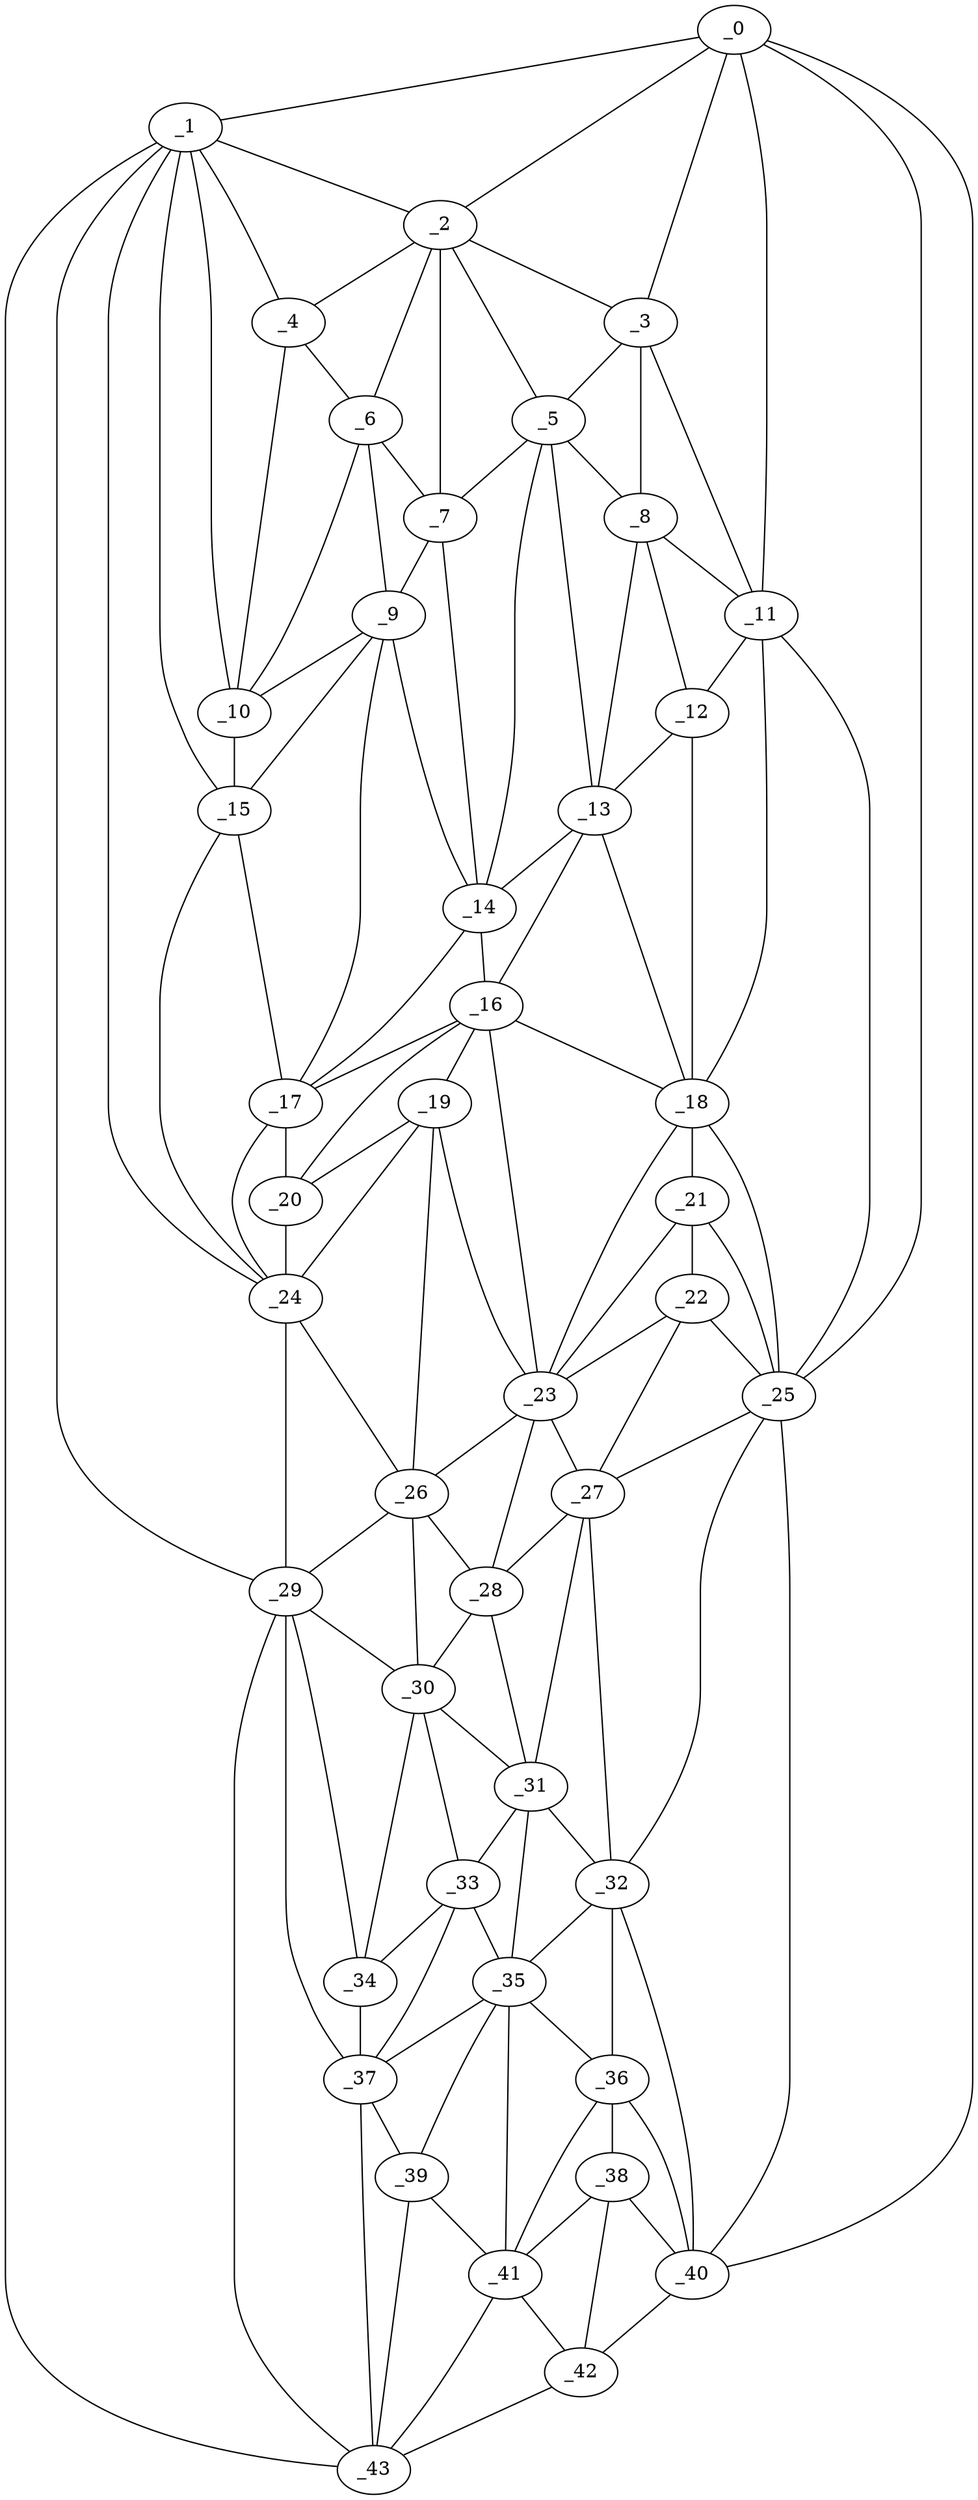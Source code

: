 graph "obj79__345.gxl" {
	_0	 [x=6,
		y=44];
	_1	 [x=19,
		y=95];
	_0 -- _1	 [valence=1];
	_2	 [x=20,
		y=62];
	_0 -- _2	 [valence=1];
	_3	 [x=25,
		y=54];
	_0 -- _3	 [valence=2];
	_11	 [x=42,
		y=48];
	_0 -- _11	 [valence=1];
	_25	 [x=74,
		y=44];
	_0 -- _25	 [valence=1];
	_40	 [x=108,
		y=33];
	_0 -- _40	 [valence=1];
	_1 -- _2	 [valence=2];
	_4	 [x=29,
		y=90];
	_1 -- _4	 [valence=2];
	_10	 [x=41,
		y=88];
	_1 -- _10	 [valence=2];
	_15	 [x=45,
		y=88];
	_1 -- _15	 [valence=2];
	_24	 [x=71,
		y=84];
	_1 -- _24	 [valence=2];
	_29	 [x=84,
		y=83];
	_1 -- _29	 [valence=1];
	_43	 [x=125,
		y=82];
	_1 -- _43	 [valence=1];
	_2 -- _3	 [valence=2];
	_2 -- _4	 [valence=1];
	_5	 [x=34,
		y=62];
	_2 -- _5	 [valence=2];
	_6	 [x=34,
		y=82];
	_2 -- _6	 [valence=2];
	_7	 [x=35,
		y=74];
	_2 -- _7	 [valence=1];
	_3 -- _5	 [valence=2];
	_8	 [x=37,
		y=52];
	_3 -- _8	 [valence=1];
	_3 -- _11	 [valence=2];
	_4 -- _6	 [valence=2];
	_4 -- _10	 [valence=1];
	_5 -- _7	 [valence=2];
	_5 -- _8	 [valence=2];
	_13	 [x=44,
		y=60];
	_5 -- _13	 [valence=2];
	_14	 [x=44,
		y=73];
	_5 -- _14	 [valence=2];
	_6 -- _7	 [valence=2];
	_9	 [x=39,
		y=79];
	_6 -- _9	 [valence=1];
	_6 -- _10	 [valence=2];
	_7 -- _9	 [valence=2];
	_7 -- _14	 [valence=2];
	_8 -- _11	 [valence=2];
	_12	 [x=42,
		y=52];
	_8 -- _12	 [valence=1];
	_8 -- _13	 [valence=1];
	_9 -- _10	 [valence=1];
	_9 -- _14	 [valence=1];
	_9 -- _15	 [valence=1];
	_17	 [x=52,
		y=86];
	_9 -- _17	 [valence=2];
	_10 -- _15	 [valence=1];
	_11 -- _12	 [valence=1];
	_18	 [x=56,
		y=48];
	_11 -- _18	 [valence=2];
	_11 -- _25	 [valence=2];
	_12 -- _13	 [valence=2];
	_12 -- _18	 [valence=2];
	_13 -- _14	 [valence=2];
	_16	 [x=51,
		y=73];
	_13 -- _16	 [valence=2];
	_13 -- _18	 [valence=1];
	_14 -- _16	 [valence=2];
	_14 -- _17	 [valence=1];
	_15 -- _17	 [valence=2];
	_15 -- _24	 [valence=1];
	_16 -- _17	 [valence=2];
	_16 -- _18	 [valence=2];
	_19	 [x=60,
		y=75];
	_16 -- _19	 [valence=2];
	_20	 [x=60,
		y=82];
	_16 -- _20	 [valence=1];
	_23	 [x=68,
		y=70];
	_16 -- _23	 [valence=2];
	_17 -- _20	 [valence=2];
	_17 -- _24	 [valence=1];
	_21	 [x=61,
		y=48];
	_18 -- _21	 [valence=1];
	_18 -- _23	 [valence=2];
	_18 -- _25	 [valence=1];
	_19 -- _20	 [valence=2];
	_19 -- _23	 [valence=2];
	_19 -- _24	 [valence=2];
	_26	 [x=74,
		y=75];
	_19 -- _26	 [valence=1];
	_20 -- _24	 [valence=1];
	_22	 [x=68,
		y=47];
	_21 -- _22	 [valence=1];
	_21 -- _23	 [valence=2];
	_21 -- _25	 [valence=2];
	_22 -- _23	 [valence=1];
	_22 -- _25	 [valence=2];
	_27	 [x=80,
		y=47];
	_22 -- _27	 [valence=2];
	_23 -- _26	 [valence=1];
	_23 -- _27	 [valence=2];
	_28	 [x=84,
		y=69];
	_23 -- _28	 [valence=2];
	_24 -- _26	 [valence=2];
	_24 -- _29	 [valence=2];
	_25 -- _27	 [valence=2];
	_32	 [x=91,
		y=46];
	_25 -- _32	 [valence=2];
	_25 -- _40	 [valence=2];
	_26 -- _28	 [valence=2];
	_26 -- _29	 [valence=1];
	_30	 [x=88,
		y=76];
	_26 -- _30	 [valence=1];
	_27 -- _28	 [valence=1];
	_31	 [x=89,
		y=68];
	_27 -- _31	 [valence=1];
	_27 -- _32	 [valence=2];
	_28 -- _30	 [valence=2];
	_28 -- _31	 [valence=2];
	_29 -- _30	 [valence=1];
	_34	 [x=93,
		y=81];
	_29 -- _34	 [valence=1];
	_37	 [x=104,
		y=80];
	_29 -- _37	 [valence=2];
	_29 -- _43	 [valence=1];
	_30 -- _31	 [valence=2];
	_33	 [x=93,
		y=73];
	_30 -- _33	 [valence=2];
	_30 -- _34	 [valence=2];
	_31 -- _32	 [valence=2];
	_31 -- _33	 [valence=2];
	_35	 [x=101,
		y=67];
	_31 -- _35	 [valence=1];
	_32 -- _35	 [valence=2];
	_36	 [x=102,
		y=43];
	_32 -- _36	 [valence=2];
	_32 -- _40	 [valence=2];
	_33 -- _34	 [valence=1];
	_33 -- _35	 [valence=2];
	_33 -- _37	 [valence=2];
	_34 -- _37	 [valence=2];
	_35 -- _36	 [valence=2];
	_35 -- _37	 [valence=2];
	_39	 [x=107,
		y=71];
	_35 -- _39	 [valence=2];
	_41	 [x=116,
		y=64];
	_35 -- _41	 [valence=2];
	_38	 [x=107,
		y=40];
	_36 -- _38	 [valence=2];
	_36 -- _40	 [valence=2];
	_36 -- _41	 [valence=1];
	_37 -- _39	 [valence=1];
	_37 -- _43	 [valence=1];
	_38 -- _40	 [valence=2];
	_38 -- _41	 [valence=2];
	_42	 [x=124,
		y=47];
	_38 -- _42	 [valence=2];
	_39 -- _41	 [valence=1];
	_39 -- _43	 [valence=2];
	_40 -- _42	 [valence=1];
	_41 -- _42	 [valence=1];
	_41 -- _43	 [valence=1];
	_42 -- _43	 [valence=1];
}
